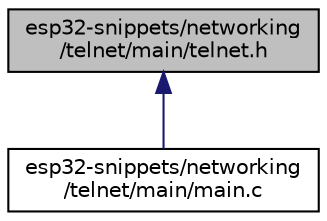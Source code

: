 digraph "esp32-snippets/networking/telnet/main/telnet.h"
{
  edge [fontname="Helvetica",fontsize="10",labelfontname="Helvetica",labelfontsize="10"];
  node [fontname="Helvetica",fontsize="10",shape=record];
  Node1 [label="esp32-snippets/networking\l/telnet/main/telnet.h",height=0.2,width=0.4,color="black", fillcolor="grey75", style="filled", fontcolor="black"];
  Node1 -> Node2 [dir="back",color="midnightblue",fontsize="10",style="solid",fontname="Helvetica"];
  Node2 [label="esp32-snippets/networking\l/telnet/main/main.c",height=0.2,width=0.4,color="black", fillcolor="white", style="filled",URL="$networking_2telnet_2main_2main_8c.html"];
}
